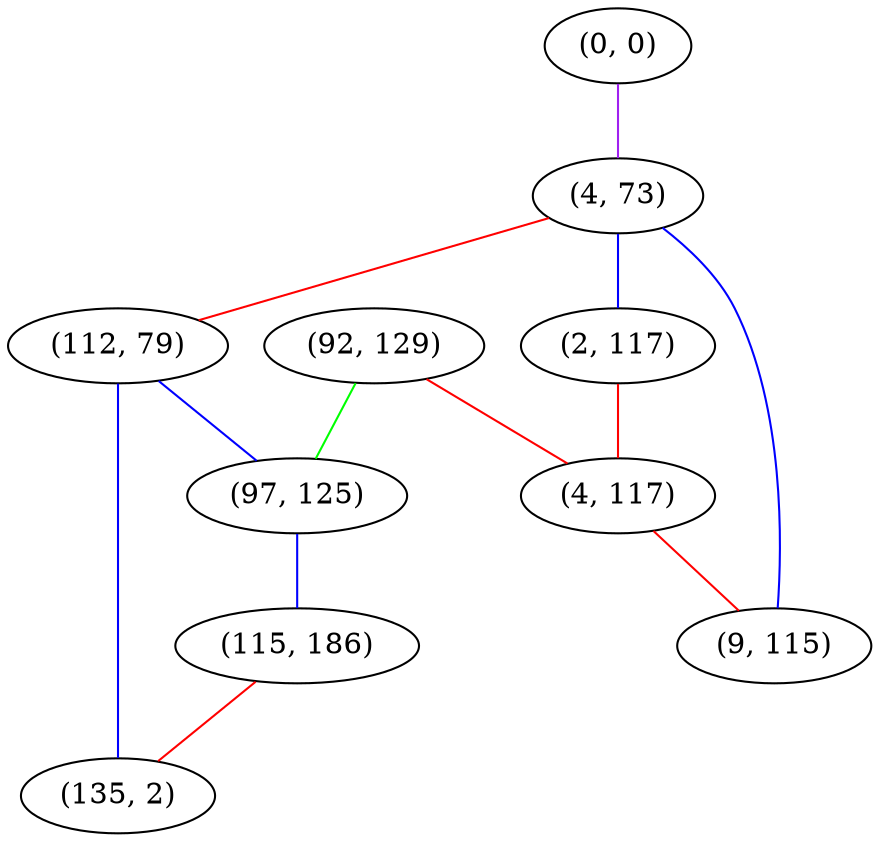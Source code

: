 graph "" {
"(0, 0)";
"(4, 73)";
"(2, 117)";
"(92, 129)";
"(112, 79)";
"(4, 117)";
"(97, 125)";
"(9, 115)";
"(115, 186)";
"(135, 2)";
"(0, 0)" -- "(4, 73)"  [color=purple, key=0, weight=4];
"(4, 73)" -- "(9, 115)"  [color=blue, key=0, weight=3];
"(4, 73)" -- "(2, 117)"  [color=blue, key=0, weight=3];
"(4, 73)" -- "(112, 79)"  [color=red, key=0, weight=1];
"(2, 117)" -- "(4, 117)"  [color=red, key=0, weight=1];
"(92, 129)" -- "(4, 117)"  [color=red, key=0, weight=1];
"(92, 129)" -- "(97, 125)"  [color=green, key=0, weight=2];
"(112, 79)" -- "(97, 125)"  [color=blue, key=0, weight=3];
"(112, 79)" -- "(135, 2)"  [color=blue, key=0, weight=3];
"(4, 117)" -- "(9, 115)"  [color=red, key=0, weight=1];
"(97, 125)" -- "(115, 186)"  [color=blue, key=0, weight=3];
"(115, 186)" -- "(135, 2)"  [color=red, key=0, weight=1];
}

